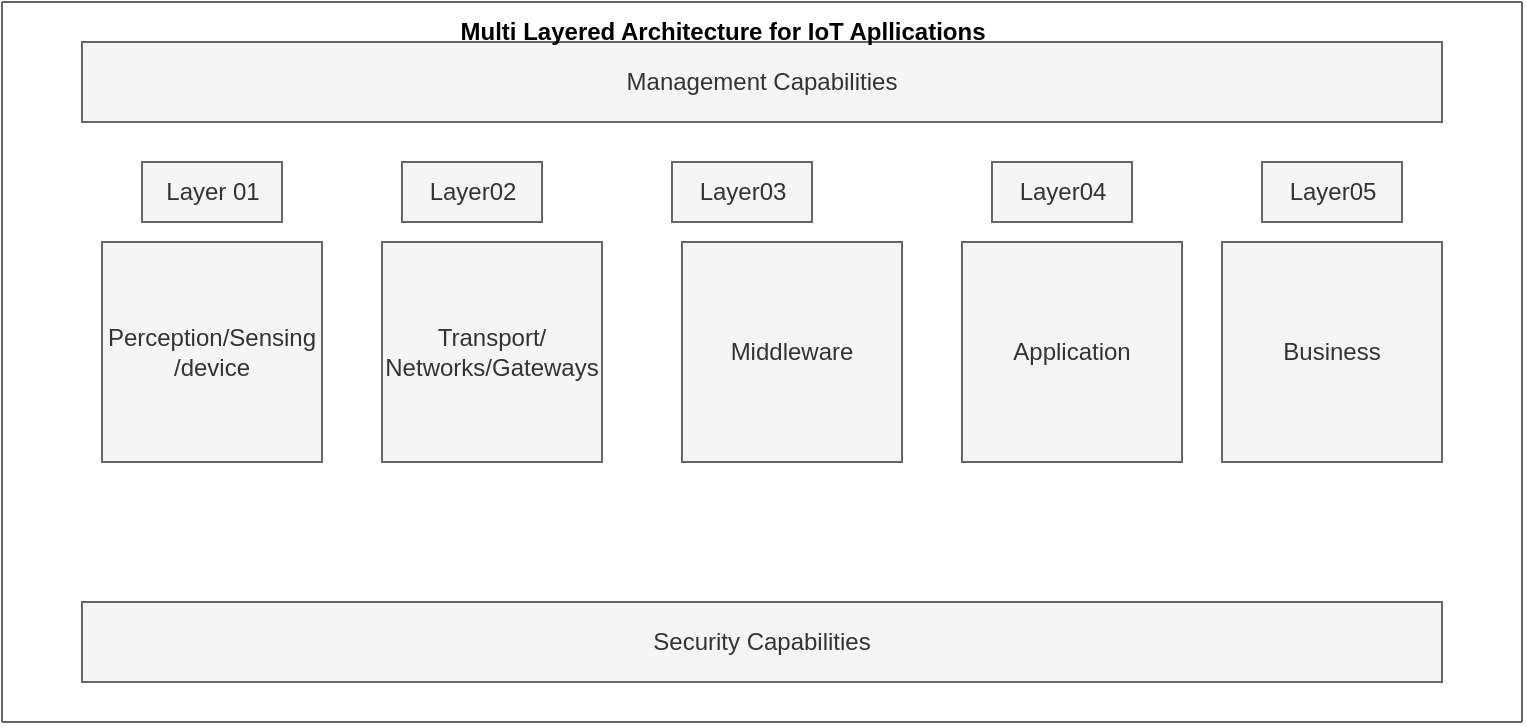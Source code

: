 <mxfile version="20.5.3" type="device"><diagram id="A_btEYjQ517sodturtBY" name="Page-1"><mxGraphModel dx="868" dy="450" grid="1" gridSize="10" guides="1" tooltips="1" connect="1" arrows="1" fold="1" page="1" pageScale="1" pageWidth="850" pageHeight="1100" math="0" shadow="0"><root><mxCell id="0"/><mxCell id="1" parent="0"/><mxCell id="qHi9fLzI4rccnRAwK8k5-1" value="Management Capabilities" style="rounded=0;whiteSpace=wrap;html=1;fillColor=#f5f5f5;fontColor=#333333;strokeColor=#666666;" vertex="1" parent="1"><mxGeometry x="80" y="100" width="680" height="40" as="geometry"/></mxCell><mxCell id="qHi9fLzI4rccnRAwK8k5-2" value="" style="whiteSpace=wrap;html=1;aspect=fixed;fillColor=#f5f5f5;fontColor=#333333;strokeColor=#666666;" vertex="1" parent="1"><mxGeometry x="90" y="200" width="110" height="110" as="geometry"/></mxCell><mxCell id="qHi9fLzI4rccnRAwK8k5-3" value="Perception/Sensing /device" style="whiteSpace=wrap;html=1;aspect=fixed;fillColor=#f5f5f5;fontColor=#333333;strokeColor=#666666;" vertex="1" parent="1"><mxGeometry x="90" y="200" width="110" height="110" as="geometry"/></mxCell><mxCell id="qHi9fLzI4rccnRAwK8k5-4" value="Transport/ Networks/Gateways" style="whiteSpace=wrap;html=1;aspect=fixed;fillColor=#f5f5f5;fontColor=#333333;strokeColor=#666666;" vertex="1" parent="1"><mxGeometry x="230" y="200" width="110" height="110" as="geometry"/></mxCell><mxCell id="qHi9fLzI4rccnRAwK8k5-5" value="Middleware" style="whiteSpace=wrap;html=1;aspect=fixed;fillColor=#f5f5f5;fontColor=#333333;strokeColor=#666666;" vertex="1" parent="1"><mxGeometry x="380" y="200" width="110" height="110" as="geometry"/></mxCell><mxCell id="qHi9fLzI4rccnRAwK8k5-6" value="Application" style="whiteSpace=wrap;html=1;aspect=fixed;fillColor=#f5f5f5;fontColor=#333333;strokeColor=#666666;" vertex="1" parent="1"><mxGeometry x="520" y="200" width="110" height="110" as="geometry"/></mxCell><mxCell id="qHi9fLzI4rccnRAwK8k5-7" value="Business" style="whiteSpace=wrap;html=1;aspect=fixed;fillColor=#f5f5f5;fontColor=#333333;strokeColor=#666666;" vertex="1" parent="1"><mxGeometry x="650" y="200" width="110" height="110" as="geometry"/></mxCell><mxCell id="qHi9fLzI4rccnRAwK8k5-8" value="Layer 01" style="text;html=1;align=center;verticalAlign=middle;resizable=0;points=[];autosize=1;strokeColor=#666666;fillColor=#f5f5f5;fontColor=#333333;" vertex="1" parent="1"><mxGeometry x="110" y="160" width="70" height="30" as="geometry"/></mxCell><mxCell id="qHi9fLzI4rccnRAwK8k5-9" value="Layer02" style="text;html=1;align=center;verticalAlign=middle;resizable=0;points=[];autosize=1;strokeColor=#666666;fillColor=#f5f5f5;fontColor=#333333;" vertex="1" parent="1"><mxGeometry x="240" y="160" width="70" height="30" as="geometry"/></mxCell><mxCell id="qHi9fLzI4rccnRAwK8k5-10" value="Layer03" style="text;html=1;align=center;verticalAlign=middle;resizable=0;points=[];autosize=1;strokeColor=#666666;fillColor=#f5f5f5;fontColor=#333333;" vertex="1" parent="1"><mxGeometry x="375" y="160" width="70" height="30" as="geometry"/></mxCell><mxCell id="qHi9fLzI4rccnRAwK8k5-11" value="Layer04" style="text;html=1;align=center;verticalAlign=middle;resizable=0;points=[];autosize=1;strokeColor=#666666;fillColor=#f5f5f5;fontColor=#333333;" vertex="1" parent="1"><mxGeometry x="535" y="160" width="70" height="30" as="geometry"/></mxCell><mxCell id="qHi9fLzI4rccnRAwK8k5-12" value="Layer05" style="text;html=1;align=center;verticalAlign=middle;resizable=0;points=[];autosize=1;strokeColor=#666666;fillColor=#f5f5f5;fontColor=#333333;" vertex="1" parent="1"><mxGeometry x="670" y="160" width="70" height="30" as="geometry"/></mxCell><mxCell id="qHi9fLzI4rccnRAwK8k5-13" value="Security Capabilities" style="rounded=0;whiteSpace=wrap;html=1;fillColor=#f5f5f5;fontColor=#333333;strokeColor=#666666;" vertex="1" parent="1"><mxGeometry x="80" y="380" width="680" height="40" as="geometry"/></mxCell><mxCell id="qHi9fLzI4rccnRAwK8k5-15" value="" style="endArrow=none;html=1;rounded=0;fillColor=#f5f5f5;strokeColor=#666666;" edge="1" parent="1"><mxGeometry width="50" height="50" relative="1" as="geometry"><mxPoint x="40" y="440" as="sourcePoint"/><mxPoint x="40" y="80" as="targetPoint"/></mxGeometry></mxCell><mxCell id="qHi9fLzI4rccnRAwK8k5-16" value="" style="endArrow=none;html=1;rounded=0;fillColor=#f5f5f5;strokeColor=#666666;" edge="1" parent="1"><mxGeometry width="50" height="50" relative="1" as="geometry"><mxPoint x="40" y="440" as="sourcePoint"/><mxPoint x="800" y="440" as="targetPoint"/></mxGeometry></mxCell><mxCell id="qHi9fLzI4rccnRAwK8k5-17" value="" style="endArrow=none;html=1;rounded=0;fillColor=#f5f5f5;strokeColor=#666666;" edge="1" parent="1"><mxGeometry width="50" height="50" relative="1" as="geometry"><mxPoint x="40" y="80" as="sourcePoint"/><mxPoint x="800" y="80" as="targetPoint"/></mxGeometry></mxCell><mxCell id="qHi9fLzI4rccnRAwK8k5-18" value="" style="endArrow=none;html=1;rounded=0;fillColor=#f5f5f5;strokeColor=#666666;" edge="1" parent="1"><mxGeometry width="50" height="50" relative="1" as="geometry"><mxPoint x="800" y="440" as="sourcePoint"/><mxPoint x="800" y="80" as="targetPoint"/></mxGeometry></mxCell><mxCell id="qHi9fLzI4rccnRAwK8k5-19" value="&lt;b&gt;Multi Layered Architecture for IoT Apllications&lt;/b&gt;" style="text;html=1;align=center;verticalAlign=middle;resizable=0;points=[];autosize=1;strokeColor=none;fillColor=none;" vertex="1" parent="1"><mxGeometry x="255" y="80" width="290" height="30" as="geometry"/></mxCell></root></mxGraphModel></diagram></mxfile>